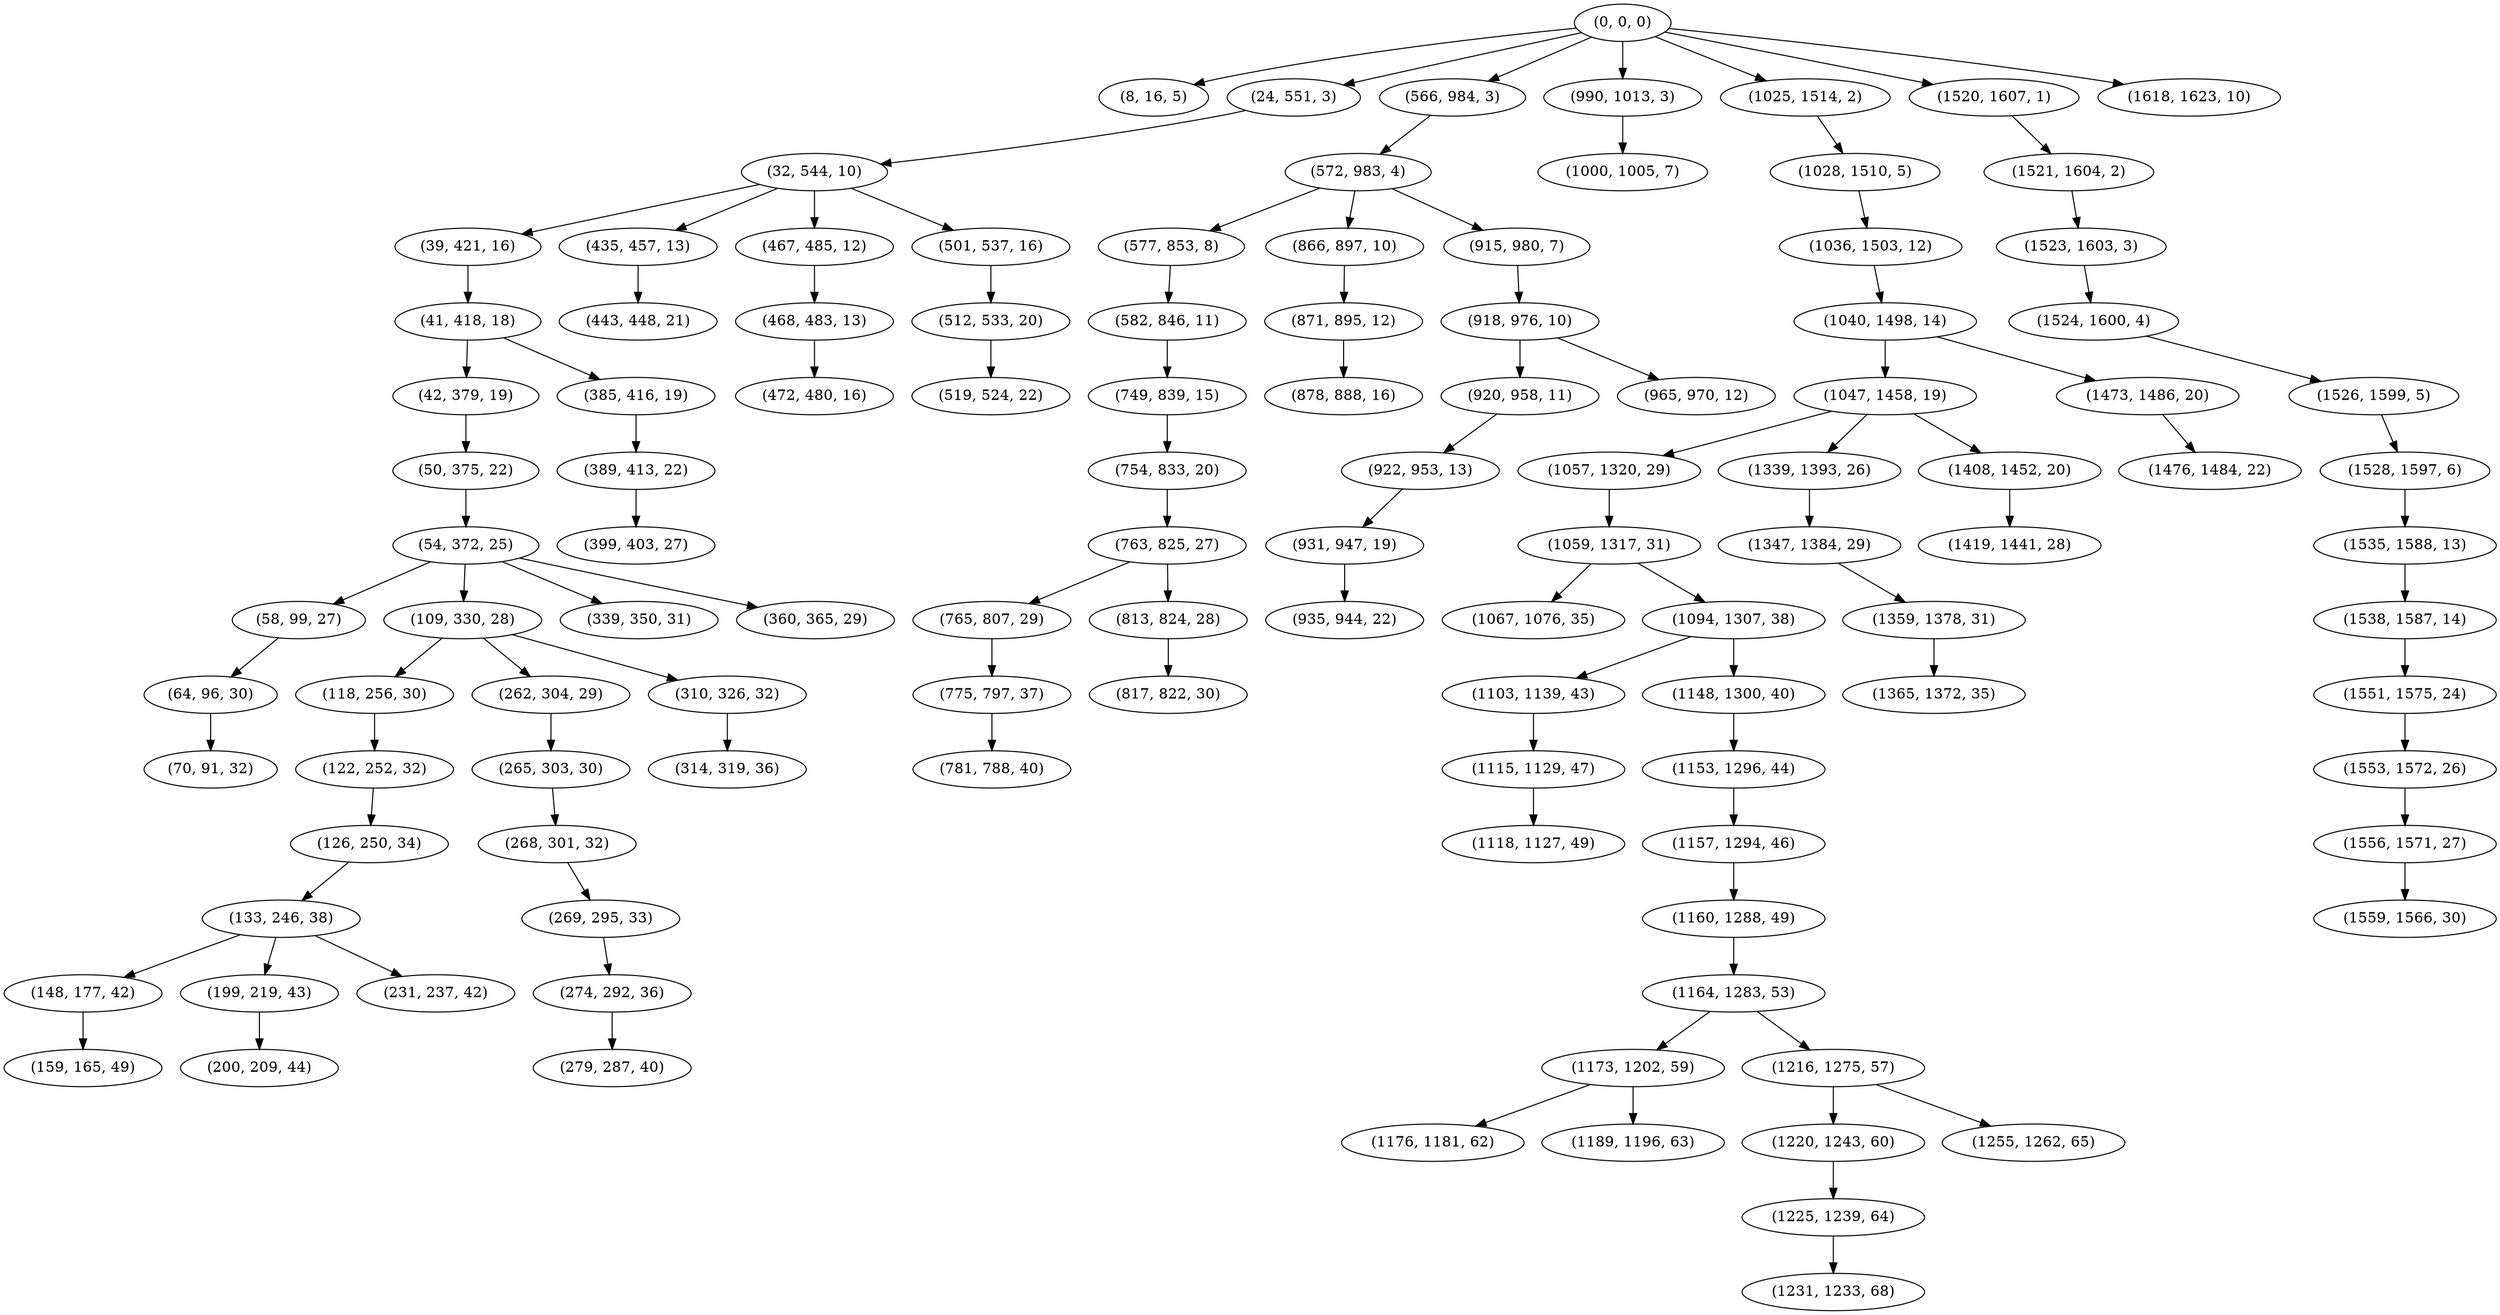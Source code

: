 digraph tree {
    "(0, 0, 0)";
    "(8, 16, 5)";
    "(24, 551, 3)";
    "(32, 544, 10)";
    "(39, 421, 16)";
    "(41, 418, 18)";
    "(42, 379, 19)";
    "(50, 375, 22)";
    "(54, 372, 25)";
    "(58, 99, 27)";
    "(64, 96, 30)";
    "(70, 91, 32)";
    "(109, 330, 28)";
    "(118, 256, 30)";
    "(122, 252, 32)";
    "(126, 250, 34)";
    "(133, 246, 38)";
    "(148, 177, 42)";
    "(159, 165, 49)";
    "(199, 219, 43)";
    "(200, 209, 44)";
    "(231, 237, 42)";
    "(262, 304, 29)";
    "(265, 303, 30)";
    "(268, 301, 32)";
    "(269, 295, 33)";
    "(274, 292, 36)";
    "(279, 287, 40)";
    "(310, 326, 32)";
    "(314, 319, 36)";
    "(339, 350, 31)";
    "(360, 365, 29)";
    "(385, 416, 19)";
    "(389, 413, 22)";
    "(399, 403, 27)";
    "(435, 457, 13)";
    "(443, 448, 21)";
    "(467, 485, 12)";
    "(468, 483, 13)";
    "(472, 480, 16)";
    "(501, 537, 16)";
    "(512, 533, 20)";
    "(519, 524, 22)";
    "(566, 984, 3)";
    "(572, 983, 4)";
    "(577, 853, 8)";
    "(582, 846, 11)";
    "(749, 839, 15)";
    "(754, 833, 20)";
    "(763, 825, 27)";
    "(765, 807, 29)";
    "(775, 797, 37)";
    "(781, 788, 40)";
    "(813, 824, 28)";
    "(817, 822, 30)";
    "(866, 897, 10)";
    "(871, 895, 12)";
    "(878, 888, 16)";
    "(915, 980, 7)";
    "(918, 976, 10)";
    "(920, 958, 11)";
    "(922, 953, 13)";
    "(931, 947, 19)";
    "(935, 944, 22)";
    "(965, 970, 12)";
    "(990, 1013, 3)";
    "(1000, 1005, 7)";
    "(1025, 1514, 2)";
    "(1028, 1510, 5)";
    "(1036, 1503, 12)";
    "(1040, 1498, 14)";
    "(1047, 1458, 19)";
    "(1057, 1320, 29)";
    "(1059, 1317, 31)";
    "(1067, 1076, 35)";
    "(1094, 1307, 38)";
    "(1103, 1139, 43)";
    "(1115, 1129, 47)";
    "(1118, 1127, 49)";
    "(1148, 1300, 40)";
    "(1153, 1296, 44)";
    "(1157, 1294, 46)";
    "(1160, 1288, 49)";
    "(1164, 1283, 53)";
    "(1173, 1202, 59)";
    "(1176, 1181, 62)";
    "(1189, 1196, 63)";
    "(1216, 1275, 57)";
    "(1220, 1243, 60)";
    "(1225, 1239, 64)";
    "(1231, 1233, 68)";
    "(1255, 1262, 65)";
    "(1339, 1393, 26)";
    "(1347, 1384, 29)";
    "(1359, 1378, 31)";
    "(1365, 1372, 35)";
    "(1408, 1452, 20)";
    "(1419, 1441, 28)";
    "(1473, 1486, 20)";
    "(1476, 1484, 22)";
    "(1520, 1607, 1)";
    "(1521, 1604, 2)";
    "(1523, 1603, 3)";
    "(1524, 1600, 4)";
    "(1526, 1599, 5)";
    "(1528, 1597, 6)";
    "(1535, 1588, 13)";
    "(1538, 1587, 14)";
    "(1551, 1575, 24)";
    "(1553, 1572, 26)";
    "(1556, 1571, 27)";
    "(1559, 1566, 30)";
    "(1618, 1623, 10)";
    "(0, 0, 0)" -> "(8, 16, 5)";
    "(0, 0, 0)" -> "(24, 551, 3)";
    "(0, 0, 0)" -> "(566, 984, 3)";
    "(0, 0, 0)" -> "(990, 1013, 3)";
    "(0, 0, 0)" -> "(1025, 1514, 2)";
    "(0, 0, 0)" -> "(1520, 1607, 1)";
    "(0, 0, 0)" -> "(1618, 1623, 10)";
    "(24, 551, 3)" -> "(32, 544, 10)";
    "(32, 544, 10)" -> "(39, 421, 16)";
    "(32, 544, 10)" -> "(435, 457, 13)";
    "(32, 544, 10)" -> "(467, 485, 12)";
    "(32, 544, 10)" -> "(501, 537, 16)";
    "(39, 421, 16)" -> "(41, 418, 18)";
    "(41, 418, 18)" -> "(42, 379, 19)";
    "(41, 418, 18)" -> "(385, 416, 19)";
    "(42, 379, 19)" -> "(50, 375, 22)";
    "(50, 375, 22)" -> "(54, 372, 25)";
    "(54, 372, 25)" -> "(58, 99, 27)";
    "(54, 372, 25)" -> "(109, 330, 28)";
    "(54, 372, 25)" -> "(339, 350, 31)";
    "(54, 372, 25)" -> "(360, 365, 29)";
    "(58, 99, 27)" -> "(64, 96, 30)";
    "(64, 96, 30)" -> "(70, 91, 32)";
    "(109, 330, 28)" -> "(118, 256, 30)";
    "(109, 330, 28)" -> "(262, 304, 29)";
    "(109, 330, 28)" -> "(310, 326, 32)";
    "(118, 256, 30)" -> "(122, 252, 32)";
    "(122, 252, 32)" -> "(126, 250, 34)";
    "(126, 250, 34)" -> "(133, 246, 38)";
    "(133, 246, 38)" -> "(148, 177, 42)";
    "(133, 246, 38)" -> "(199, 219, 43)";
    "(133, 246, 38)" -> "(231, 237, 42)";
    "(148, 177, 42)" -> "(159, 165, 49)";
    "(199, 219, 43)" -> "(200, 209, 44)";
    "(262, 304, 29)" -> "(265, 303, 30)";
    "(265, 303, 30)" -> "(268, 301, 32)";
    "(268, 301, 32)" -> "(269, 295, 33)";
    "(269, 295, 33)" -> "(274, 292, 36)";
    "(274, 292, 36)" -> "(279, 287, 40)";
    "(310, 326, 32)" -> "(314, 319, 36)";
    "(385, 416, 19)" -> "(389, 413, 22)";
    "(389, 413, 22)" -> "(399, 403, 27)";
    "(435, 457, 13)" -> "(443, 448, 21)";
    "(467, 485, 12)" -> "(468, 483, 13)";
    "(468, 483, 13)" -> "(472, 480, 16)";
    "(501, 537, 16)" -> "(512, 533, 20)";
    "(512, 533, 20)" -> "(519, 524, 22)";
    "(566, 984, 3)" -> "(572, 983, 4)";
    "(572, 983, 4)" -> "(577, 853, 8)";
    "(572, 983, 4)" -> "(866, 897, 10)";
    "(572, 983, 4)" -> "(915, 980, 7)";
    "(577, 853, 8)" -> "(582, 846, 11)";
    "(582, 846, 11)" -> "(749, 839, 15)";
    "(749, 839, 15)" -> "(754, 833, 20)";
    "(754, 833, 20)" -> "(763, 825, 27)";
    "(763, 825, 27)" -> "(765, 807, 29)";
    "(763, 825, 27)" -> "(813, 824, 28)";
    "(765, 807, 29)" -> "(775, 797, 37)";
    "(775, 797, 37)" -> "(781, 788, 40)";
    "(813, 824, 28)" -> "(817, 822, 30)";
    "(866, 897, 10)" -> "(871, 895, 12)";
    "(871, 895, 12)" -> "(878, 888, 16)";
    "(915, 980, 7)" -> "(918, 976, 10)";
    "(918, 976, 10)" -> "(920, 958, 11)";
    "(918, 976, 10)" -> "(965, 970, 12)";
    "(920, 958, 11)" -> "(922, 953, 13)";
    "(922, 953, 13)" -> "(931, 947, 19)";
    "(931, 947, 19)" -> "(935, 944, 22)";
    "(990, 1013, 3)" -> "(1000, 1005, 7)";
    "(1025, 1514, 2)" -> "(1028, 1510, 5)";
    "(1028, 1510, 5)" -> "(1036, 1503, 12)";
    "(1036, 1503, 12)" -> "(1040, 1498, 14)";
    "(1040, 1498, 14)" -> "(1047, 1458, 19)";
    "(1040, 1498, 14)" -> "(1473, 1486, 20)";
    "(1047, 1458, 19)" -> "(1057, 1320, 29)";
    "(1047, 1458, 19)" -> "(1339, 1393, 26)";
    "(1047, 1458, 19)" -> "(1408, 1452, 20)";
    "(1057, 1320, 29)" -> "(1059, 1317, 31)";
    "(1059, 1317, 31)" -> "(1067, 1076, 35)";
    "(1059, 1317, 31)" -> "(1094, 1307, 38)";
    "(1094, 1307, 38)" -> "(1103, 1139, 43)";
    "(1094, 1307, 38)" -> "(1148, 1300, 40)";
    "(1103, 1139, 43)" -> "(1115, 1129, 47)";
    "(1115, 1129, 47)" -> "(1118, 1127, 49)";
    "(1148, 1300, 40)" -> "(1153, 1296, 44)";
    "(1153, 1296, 44)" -> "(1157, 1294, 46)";
    "(1157, 1294, 46)" -> "(1160, 1288, 49)";
    "(1160, 1288, 49)" -> "(1164, 1283, 53)";
    "(1164, 1283, 53)" -> "(1173, 1202, 59)";
    "(1164, 1283, 53)" -> "(1216, 1275, 57)";
    "(1173, 1202, 59)" -> "(1176, 1181, 62)";
    "(1173, 1202, 59)" -> "(1189, 1196, 63)";
    "(1216, 1275, 57)" -> "(1220, 1243, 60)";
    "(1216, 1275, 57)" -> "(1255, 1262, 65)";
    "(1220, 1243, 60)" -> "(1225, 1239, 64)";
    "(1225, 1239, 64)" -> "(1231, 1233, 68)";
    "(1339, 1393, 26)" -> "(1347, 1384, 29)";
    "(1347, 1384, 29)" -> "(1359, 1378, 31)";
    "(1359, 1378, 31)" -> "(1365, 1372, 35)";
    "(1408, 1452, 20)" -> "(1419, 1441, 28)";
    "(1473, 1486, 20)" -> "(1476, 1484, 22)";
    "(1520, 1607, 1)" -> "(1521, 1604, 2)";
    "(1521, 1604, 2)" -> "(1523, 1603, 3)";
    "(1523, 1603, 3)" -> "(1524, 1600, 4)";
    "(1524, 1600, 4)" -> "(1526, 1599, 5)";
    "(1526, 1599, 5)" -> "(1528, 1597, 6)";
    "(1528, 1597, 6)" -> "(1535, 1588, 13)";
    "(1535, 1588, 13)" -> "(1538, 1587, 14)";
    "(1538, 1587, 14)" -> "(1551, 1575, 24)";
    "(1551, 1575, 24)" -> "(1553, 1572, 26)";
    "(1553, 1572, 26)" -> "(1556, 1571, 27)";
    "(1556, 1571, 27)" -> "(1559, 1566, 30)";
}
